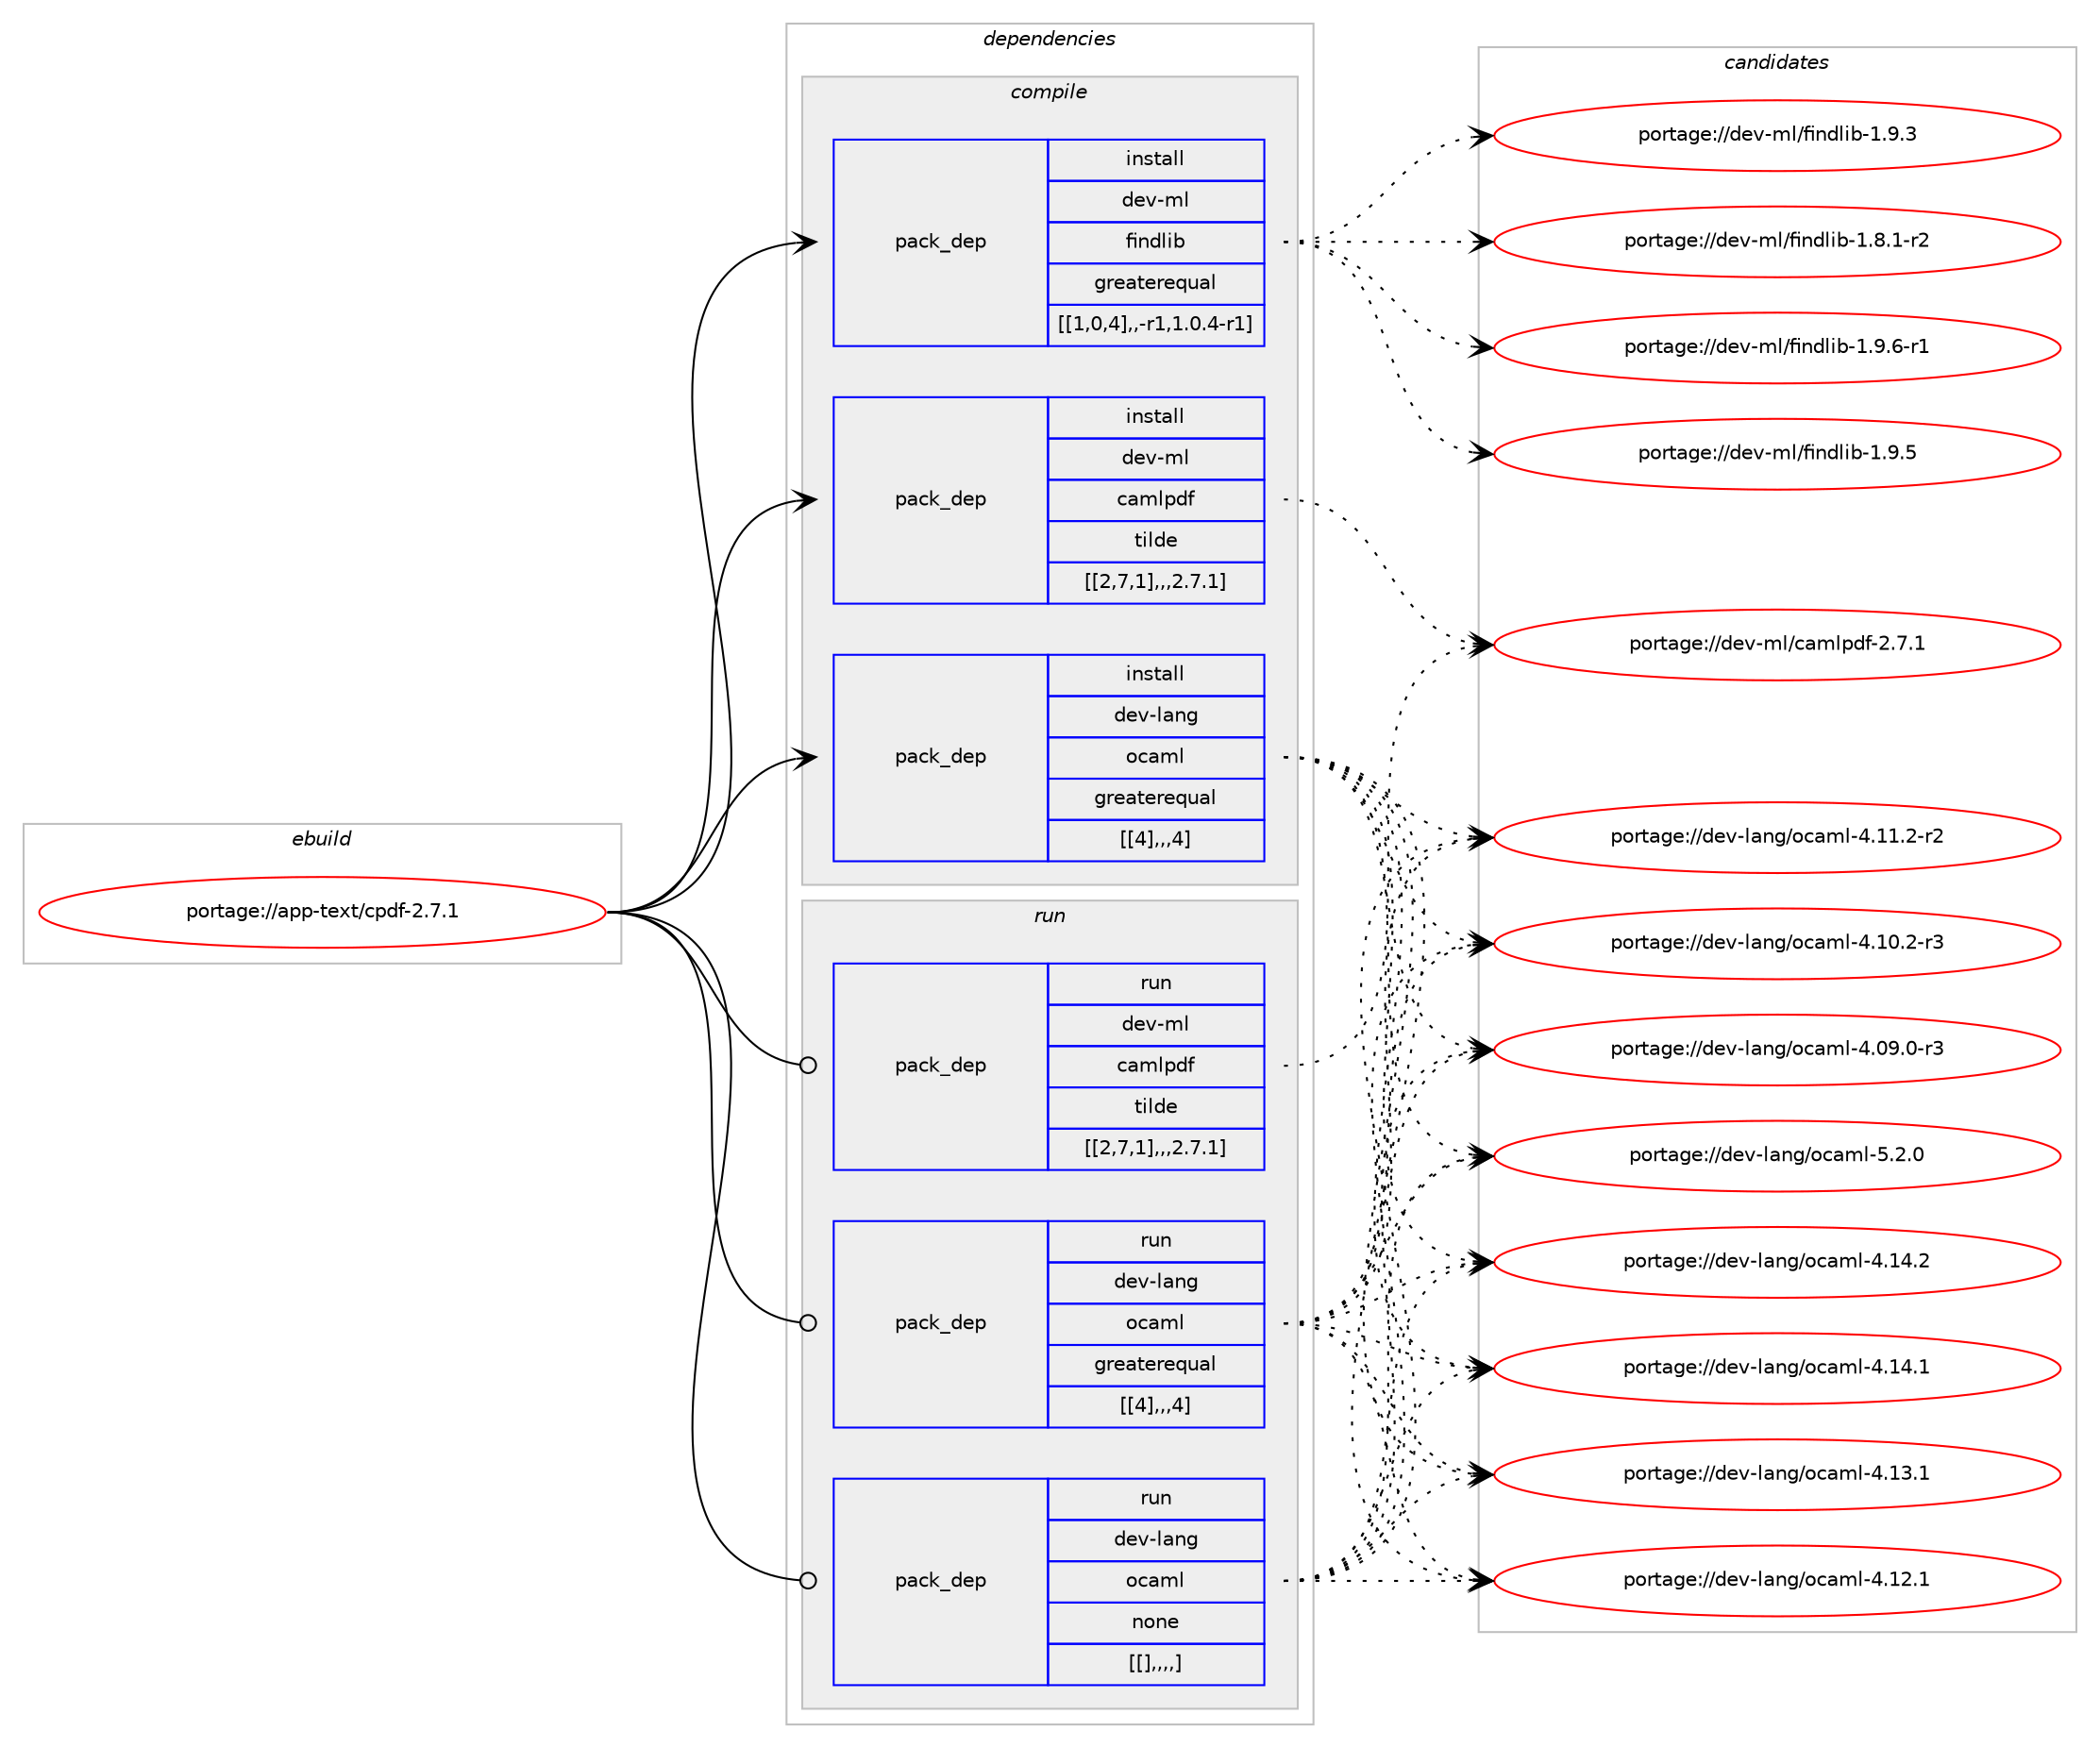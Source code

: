 digraph prolog {

# *************
# Graph options
# *************

newrank=true;
concentrate=true;
compound=true;
graph [rankdir=LR,fontname=Helvetica,fontsize=10,ranksep=1.5];#, ranksep=2.5, nodesep=0.2];
edge  [arrowhead=vee];
node  [fontname=Helvetica,fontsize=10];

# **********
# The ebuild
# **********

subgraph cluster_leftcol {
color=gray;
label=<<i>ebuild</i>>;
id [label="portage://app-text/cpdf-2.7.1", color=red, width=4, href="../app-text/cpdf-2.7.1.svg"];
}

# ****************
# The dependencies
# ****************

subgraph cluster_midcol {
color=gray;
label=<<i>dependencies</i>>;
subgraph cluster_compile {
fillcolor="#eeeeee";
style=filled;
label=<<i>compile</i>>;
subgraph pack38783 {
dependency54185 [label=<<TABLE BORDER="0" CELLBORDER="1" CELLSPACING="0" CELLPADDING="4" WIDTH="220"><TR><TD ROWSPAN="6" CELLPADDING="30">pack_dep</TD></TR><TR><TD WIDTH="110">install</TD></TR><TR><TD>dev-lang</TD></TR><TR><TD>ocaml</TD></TR><TR><TD>greaterequal</TD></TR><TR><TD>[[4],,,4]</TD></TR></TABLE>>, shape=none, color=blue];
}
id:e -> dependency54185:w [weight=20,style="solid",arrowhead="vee"];
subgraph pack38784 {
dependency54186 [label=<<TABLE BORDER="0" CELLBORDER="1" CELLSPACING="0" CELLPADDING="4" WIDTH="220"><TR><TD ROWSPAN="6" CELLPADDING="30">pack_dep</TD></TR><TR><TD WIDTH="110">install</TD></TR><TR><TD>dev-ml</TD></TR><TR><TD>camlpdf</TD></TR><TR><TD>tilde</TD></TR><TR><TD>[[2,7,1],,,2.7.1]</TD></TR></TABLE>>, shape=none, color=blue];
}
id:e -> dependency54186:w [weight=20,style="solid",arrowhead="vee"];
subgraph pack38785 {
dependency54187 [label=<<TABLE BORDER="0" CELLBORDER="1" CELLSPACING="0" CELLPADDING="4" WIDTH="220"><TR><TD ROWSPAN="6" CELLPADDING="30">pack_dep</TD></TR><TR><TD WIDTH="110">install</TD></TR><TR><TD>dev-ml</TD></TR><TR><TD>findlib</TD></TR><TR><TD>greaterequal</TD></TR><TR><TD>[[1,0,4],,-r1,1.0.4-r1]</TD></TR></TABLE>>, shape=none, color=blue];
}
id:e -> dependency54187:w [weight=20,style="solid",arrowhead="vee"];
}
subgraph cluster_compileandrun {
fillcolor="#eeeeee";
style=filled;
label=<<i>compile and run</i>>;
}
subgraph cluster_run {
fillcolor="#eeeeee";
style=filled;
label=<<i>run</i>>;
subgraph pack38786 {
dependency54188 [label=<<TABLE BORDER="0" CELLBORDER="1" CELLSPACING="0" CELLPADDING="4" WIDTH="220"><TR><TD ROWSPAN="6" CELLPADDING="30">pack_dep</TD></TR><TR><TD WIDTH="110">run</TD></TR><TR><TD>dev-lang</TD></TR><TR><TD>ocaml</TD></TR><TR><TD>greaterequal</TD></TR><TR><TD>[[4],,,4]</TD></TR></TABLE>>, shape=none, color=blue];
}
id:e -> dependency54188:w [weight=20,style="solid",arrowhead="odot"];
subgraph pack38787 {
dependency54189 [label=<<TABLE BORDER="0" CELLBORDER="1" CELLSPACING="0" CELLPADDING="4" WIDTH="220"><TR><TD ROWSPAN="6" CELLPADDING="30">pack_dep</TD></TR><TR><TD WIDTH="110">run</TD></TR><TR><TD>dev-lang</TD></TR><TR><TD>ocaml</TD></TR><TR><TD>none</TD></TR><TR><TD>[[],,,,]</TD></TR></TABLE>>, shape=none, color=blue];
}
id:e -> dependency54189:w [weight=20,style="solid",arrowhead="odot"];
subgraph pack38788 {
dependency54190 [label=<<TABLE BORDER="0" CELLBORDER="1" CELLSPACING="0" CELLPADDING="4" WIDTH="220"><TR><TD ROWSPAN="6" CELLPADDING="30">pack_dep</TD></TR><TR><TD WIDTH="110">run</TD></TR><TR><TD>dev-ml</TD></TR><TR><TD>camlpdf</TD></TR><TR><TD>tilde</TD></TR><TR><TD>[[2,7,1],,,2.7.1]</TD></TR></TABLE>>, shape=none, color=blue];
}
id:e -> dependency54190:w [weight=20,style="solid",arrowhead="odot"];
}
}

# **************
# The candidates
# **************

subgraph cluster_choices {
rank=same;
color=gray;
label=<<i>candidates</i>>;

subgraph choice38783 {
color=black;
nodesep=1;
choice1001011184510897110103471119997109108455346504648 [label="portage://dev-lang/ocaml-5.2.0", color=red, width=4,href="../dev-lang/ocaml-5.2.0.svg"];
choice100101118451089711010347111999710910845524649524650 [label="portage://dev-lang/ocaml-4.14.2", color=red, width=4,href="../dev-lang/ocaml-4.14.2.svg"];
choice100101118451089711010347111999710910845524649524649 [label="portage://dev-lang/ocaml-4.14.1", color=red, width=4,href="../dev-lang/ocaml-4.14.1.svg"];
choice100101118451089711010347111999710910845524649514649 [label="portage://dev-lang/ocaml-4.13.1", color=red, width=4,href="../dev-lang/ocaml-4.13.1.svg"];
choice100101118451089711010347111999710910845524649504649 [label="portage://dev-lang/ocaml-4.12.1", color=red, width=4,href="../dev-lang/ocaml-4.12.1.svg"];
choice1001011184510897110103471119997109108455246494946504511450 [label="portage://dev-lang/ocaml-4.11.2-r2", color=red, width=4,href="../dev-lang/ocaml-4.11.2-r2.svg"];
choice1001011184510897110103471119997109108455246494846504511451 [label="portage://dev-lang/ocaml-4.10.2-r3", color=red, width=4,href="../dev-lang/ocaml-4.10.2-r3.svg"];
choice1001011184510897110103471119997109108455246485746484511451 [label="portage://dev-lang/ocaml-4.09.0-r3", color=red, width=4,href="../dev-lang/ocaml-4.09.0-r3.svg"];
dependency54185:e -> choice1001011184510897110103471119997109108455346504648:w [style=dotted,weight="100"];
dependency54185:e -> choice100101118451089711010347111999710910845524649524650:w [style=dotted,weight="100"];
dependency54185:e -> choice100101118451089711010347111999710910845524649524649:w [style=dotted,weight="100"];
dependency54185:e -> choice100101118451089711010347111999710910845524649514649:w [style=dotted,weight="100"];
dependency54185:e -> choice100101118451089711010347111999710910845524649504649:w [style=dotted,weight="100"];
dependency54185:e -> choice1001011184510897110103471119997109108455246494946504511450:w [style=dotted,weight="100"];
dependency54185:e -> choice1001011184510897110103471119997109108455246494846504511451:w [style=dotted,weight="100"];
dependency54185:e -> choice1001011184510897110103471119997109108455246485746484511451:w [style=dotted,weight="100"];
}
subgraph choice38784 {
color=black;
nodesep=1;
choice10010111845109108479997109108112100102455046554649 [label="portage://dev-ml/camlpdf-2.7.1", color=red, width=4,href="../dev-ml/camlpdf-2.7.1.svg"];
dependency54186:e -> choice10010111845109108479997109108112100102455046554649:w [style=dotted,weight="100"];
}
subgraph choice38785 {
color=black;
nodesep=1;
choice1001011184510910847102105110100108105984549465746544511449 [label="portage://dev-ml/findlib-1.9.6-r1", color=red, width=4,href="../dev-ml/findlib-1.9.6-r1.svg"];
choice100101118451091084710210511010010810598454946574653 [label="portage://dev-ml/findlib-1.9.5", color=red, width=4,href="../dev-ml/findlib-1.9.5.svg"];
choice100101118451091084710210511010010810598454946574651 [label="portage://dev-ml/findlib-1.9.3", color=red, width=4,href="../dev-ml/findlib-1.9.3.svg"];
choice1001011184510910847102105110100108105984549465646494511450 [label="portage://dev-ml/findlib-1.8.1-r2", color=red, width=4,href="../dev-ml/findlib-1.8.1-r2.svg"];
dependency54187:e -> choice1001011184510910847102105110100108105984549465746544511449:w [style=dotted,weight="100"];
dependency54187:e -> choice100101118451091084710210511010010810598454946574653:w [style=dotted,weight="100"];
dependency54187:e -> choice100101118451091084710210511010010810598454946574651:w [style=dotted,weight="100"];
dependency54187:e -> choice1001011184510910847102105110100108105984549465646494511450:w [style=dotted,weight="100"];
}
subgraph choice38786 {
color=black;
nodesep=1;
choice1001011184510897110103471119997109108455346504648 [label="portage://dev-lang/ocaml-5.2.0", color=red, width=4,href="../dev-lang/ocaml-5.2.0.svg"];
choice100101118451089711010347111999710910845524649524650 [label="portage://dev-lang/ocaml-4.14.2", color=red, width=4,href="../dev-lang/ocaml-4.14.2.svg"];
choice100101118451089711010347111999710910845524649524649 [label="portage://dev-lang/ocaml-4.14.1", color=red, width=4,href="../dev-lang/ocaml-4.14.1.svg"];
choice100101118451089711010347111999710910845524649514649 [label="portage://dev-lang/ocaml-4.13.1", color=red, width=4,href="../dev-lang/ocaml-4.13.1.svg"];
choice100101118451089711010347111999710910845524649504649 [label="portage://dev-lang/ocaml-4.12.1", color=red, width=4,href="../dev-lang/ocaml-4.12.1.svg"];
choice1001011184510897110103471119997109108455246494946504511450 [label="portage://dev-lang/ocaml-4.11.2-r2", color=red, width=4,href="../dev-lang/ocaml-4.11.2-r2.svg"];
choice1001011184510897110103471119997109108455246494846504511451 [label="portage://dev-lang/ocaml-4.10.2-r3", color=red, width=4,href="../dev-lang/ocaml-4.10.2-r3.svg"];
choice1001011184510897110103471119997109108455246485746484511451 [label="portage://dev-lang/ocaml-4.09.0-r3", color=red, width=4,href="../dev-lang/ocaml-4.09.0-r3.svg"];
dependency54188:e -> choice1001011184510897110103471119997109108455346504648:w [style=dotted,weight="100"];
dependency54188:e -> choice100101118451089711010347111999710910845524649524650:w [style=dotted,weight="100"];
dependency54188:e -> choice100101118451089711010347111999710910845524649524649:w [style=dotted,weight="100"];
dependency54188:e -> choice100101118451089711010347111999710910845524649514649:w [style=dotted,weight="100"];
dependency54188:e -> choice100101118451089711010347111999710910845524649504649:w [style=dotted,weight="100"];
dependency54188:e -> choice1001011184510897110103471119997109108455246494946504511450:w [style=dotted,weight="100"];
dependency54188:e -> choice1001011184510897110103471119997109108455246494846504511451:w [style=dotted,weight="100"];
dependency54188:e -> choice1001011184510897110103471119997109108455246485746484511451:w [style=dotted,weight="100"];
}
subgraph choice38787 {
color=black;
nodesep=1;
choice1001011184510897110103471119997109108455346504648 [label="portage://dev-lang/ocaml-5.2.0", color=red, width=4,href="../dev-lang/ocaml-5.2.0.svg"];
choice100101118451089711010347111999710910845524649524650 [label="portage://dev-lang/ocaml-4.14.2", color=red, width=4,href="../dev-lang/ocaml-4.14.2.svg"];
choice100101118451089711010347111999710910845524649524649 [label="portage://dev-lang/ocaml-4.14.1", color=red, width=4,href="../dev-lang/ocaml-4.14.1.svg"];
choice100101118451089711010347111999710910845524649514649 [label="portage://dev-lang/ocaml-4.13.1", color=red, width=4,href="../dev-lang/ocaml-4.13.1.svg"];
choice100101118451089711010347111999710910845524649504649 [label="portage://dev-lang/ocaml-4.12.1", color=red, width=4,href="../dev-lang/ocaml-4.12.1.svg"];
choice1001011184510897110103471119997109108455246494946504511450 [label="portage://dev-lang/ocaml-4.11.2-r2", color=red, width=4,href="../dev-lang/ocaml-4.11.2-r2.svg"];
choice1001011184510897110103471119997109108455246494846504511451 [label="portage://dev-lang/ocaml-4.10.2-r3", color=red, width=4,href="../dev-lang/ocaml-4.10.2-r3.svg"];
choice1001011184510897110103471119997109108455246485746484511451 [label="portage://dev-lang/ocaml-4.09.0-r3", color=red, width=4,href="../dev-lang/ocaml-4.09.0-r3.svg"];
dependency54189:e -> choice1001011184510897110103471119997109108455346504648:w [style=dotted,weight="100"];
dependency54189:e -> choice100101118451089711010347111999710910845524649524650:w [style=dotted,weight="100"];
dependency54189:e -> choice100101118451089711010347111999710910845524649524649:w [style=dotted,weight="100"];
dependency54189:e -> choice100101118451089711010347111999710910845524649514649:w [style=dotted,weight="100"];
dependency54189:e -> choice100101118451089711010347111999710910845524649504649:w [style=dotted,weight="100"];
dependency54189:e -> choice1001011184510897110103471119997109108455246494946504511450:w [style=dotted,weight="100"];
dependency54189:e -> choice1001011184510897110103471119997109108455246494846504511451:w [style=dotted,weight="100"];
dependency54189:e -> choice1001011184510897110103471119997109108455246485746484511451:w [style=dotted,weight="100"];
}
subgraph choice38788 {
color=black;
nodesep=1;
choice10010111845109108479997109108112100102455046554649 [label="portage://dev-ml/camlpdf-2.7.1", color=red, width=4,href="../dev-ml/camlpdf-2.7.1.svg"];
dependency54190:e -> choice10010111845109108479997109108112100102455046554649:w [style=dotted,weight="100"];
}
}

}
